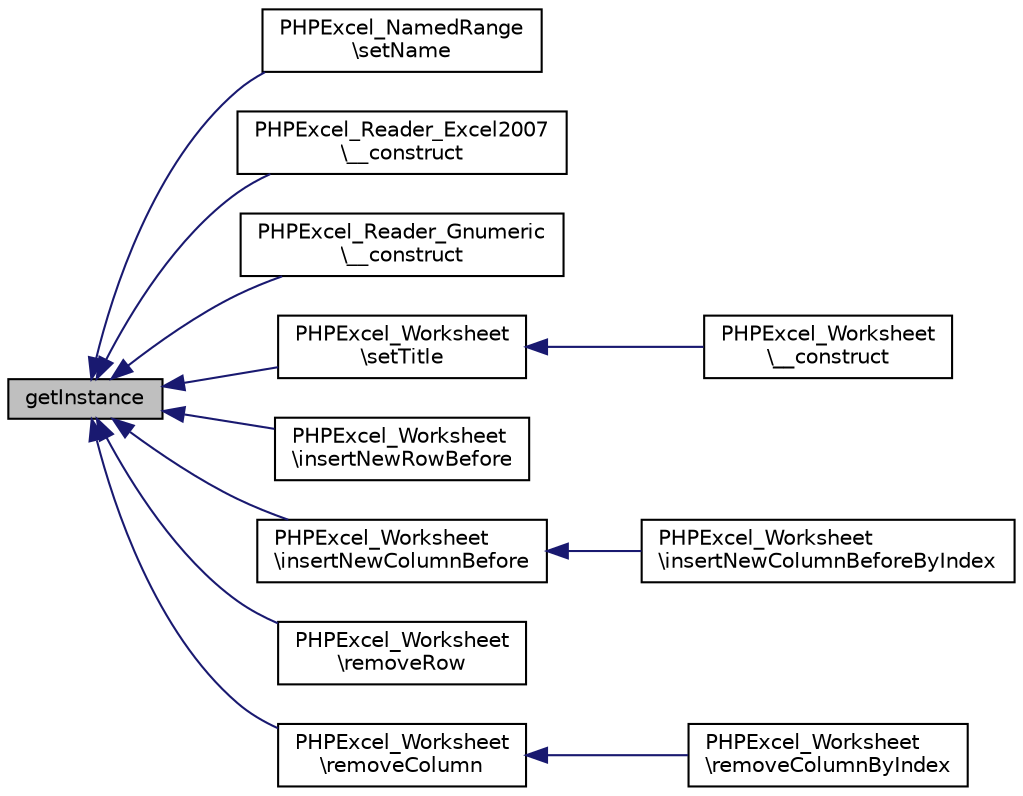 digraph "getInstance"
{
  edge [fontname="Helvetica",fontsize="10",labelfontname="Helvetica",labelfontsize="10"];
  node [fontname="Helvetica",fontsize="10",shape=record];
  rankdir="LR";
  Node51 [label="getInstance",height=0.2,width=0.4,color="black", fillcolor="grey75", style="filled", fontcolor="black"];
  Node51 -> Node52 [dir="back",color="midnightblue",fontsize="10",style="solid",fontname="Helvetica"];
  Node52 [label="PHPExcel_NamedRange\l\\setName",height=0.2,width=0.4,color="black", fillcolor="white", style="filled",URL="$class_p_h_p_excel___named_range.html#a48745551025851ab224e44b04f94f596"];
  Node51 -> Node53 [dir="back",color="midnightblue",fontsize="10",style="solid",fontname="Helvetica"];
  Node53 [label="PHPExcel_Reader_Excel2007\l\\__construct",height=0.2,width=0.4,color="black", fillcolor="white", style="filled",URL="$class_p_h_p_excel___reader___excel2007.html#a095c5d389db211932136b53f25f39685"];
  Node51 -> Node54 [dir="back",color="midnightblue",fontsize="10",style="solid",fontname="Helvetica"];
  Node54 [label="PHPExcel_Reader_Gnumeric\l\\__construct",height=0.2,width=0.4,color="black", fillcolor="white", style="filled",URL="$class_p_h_p_excel___reader___gnumeric.html#a095c5d389db211932136b53f25f39685"];
  Node51 -> Node55 [dir="back",color="midnightblue",fontsize="10",style="solid",fontname="Helvetica"];
  Node55 [label="PHPExcel_Worksheet\l\\setTitle",height=0.2,width=0.4,color="black", fillcolor="white", style="filled",URL="$class_p_h_p_excel___worksheet.html#a1eae9d3f95e07d330846afef55ef67ff"];
  Node55 -> Node56 [dir="back",color="midnightblue",fontsize="10",style="solid",fontname="Helvetica"];
  Node56 [label="PHPExcel_Worksheet\l\\__construct",height=0.2,width=0.4,color="black", fillcolor="white", style="filled",URL="$class_p_h_p_excel___worksheet.html#aaa48e2ffa7f73575c9e3381337434316"];
  Node51 -> Node57 [dir="back",color="midnightblue",fontsize="10",style="solid",fontname="Helvetica"];
  Node57 [label="PHPExcel_Worksheet\l\\insertNewRowBefore",height=0.2,width=0.4,color="black", fillcolor="white", style="filled",URL="$class_p_h_p_excel___worksheet.html#ae0594b609c055103062d618c72bebde1"];
  Node51 -> Node58 [dir="back",color="midnightblue",fontsize="10",style="solid",fontname="Helvetica"];
  Node58 [label="PHPExcel_Worksheet\l\\insertNewColumnBefore",height=0.2,width=0.4,color="black", fillcolor="white", style="filled",URL="$class_p_h_p_excel___worksheet.html#acae643cf84133a515b302466ed7cc9c1"];
  Node58 -> Node59 [dir="back",color="midnightblue",fontsize="10",style="solid",fontname="Helvetica"];
  Node59 [label="PHPExcel_Worksheet\l\\insertNewColumnBeforeByIndex",height=0.2,width=0.4,color="black", fillcolor="white", style="filled",URL="$class_p_h_p_excel___worksheet.html#a9673974c1d82e0babf9f7593876693f1"];
  Node51 -> Node60 [dir="back",color="midnightblue",fontsize="10",style="solid",fontname="Helvetica"];
  Node60 [label="PHPExcel_Worksheet\l\\removeRow",height=0.2,width=0.4,color="black", fillcolor="white", style="filled",URL="$class_p_h_p_excel___worksheet.html#ad5ce68ac7d3474b149a97839a91fec08"];
  Node51 -> Node61 [dir="back",color="midnightblue",fontsize="10",style="solid",fontname="Helvetica"];
  Node61 [label="PHPExcel_Worksheet\l\\removeColumn",height=0.2,width=0.4,color="black", fillcolor="white", style="filled",URL="$class_p_h_p_excel___worksheet.html#a66221af8ec8a8473168f0d301ee8053e"];
  Node61 -> Node62 [dir="back",color="midnightblue",fontsize="10",style="solid",fontname="Helvetica"];
  Node62 [label="PHPExcel_Worksheet\l\\removeColumnByIndex",height=0.2,width=0.4,color="black", fillcolor="white", style="filled",URL="$class_p_h_p_excel___worksheet.html#a9157768a5a901db6c6c1ce8b81ae9f5c"];
}
